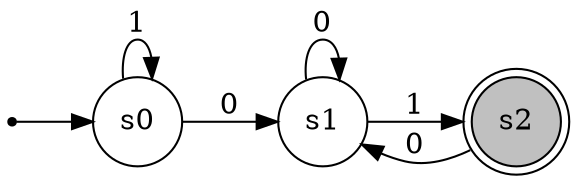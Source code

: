 // AF
digraph {
	node [shape=circle]
	edge [color=black]
	rankdir=LR size="8,5"
	ponto [label=ponto shape=point]
	s0 [label=s0 fillcolor=grey shape=circle style=filled]
	ponto -> s0 [shape=circle]
	s2 [label=s2 shape=doublecircle]
	s0 [label=s0]
	s0 [label=s0]
	s0 -> s0 [label=1]
	s0 [label=s0]
	s1 [label=s1]
	s0 -> s1 [label=0]
	s1 [label=s1]
	s1 [label=s1]
	s1 -> s1 [label=0]
	s1 [label=s1]
	s2 [label=s2]
	s1 -> s2 [label=1]
	s2 [label=s2]
	s1 [label=s1]
	s2 -> s1 [label=0]
	s0 [label=s0 fillcolor=white style=filled]
	s0 [label=s0 fillcolor=grey style=filled]
	s0 [label=s0 fillcolor=white style=filled]
	s0 [label=s0 fillcolor=grey style=filled]
	s0 [label=s0 fillcolor=white style=filled]
	s0 [label=s0 fillcolor=grey style=filled]
	s0 [label=s0 fillcolor=white style=filled]
	s0 [label=s0 fillcolor=white style=filled]
	s1 [label=s1 fillcolor=grey style=filled]
	s1 [label=s1 fillcolor=white style=filled]
	s1 [label=s1 fillcolor=white style=filled]
	s2 [label=s2 fillcolor=grey style=filled]
}
